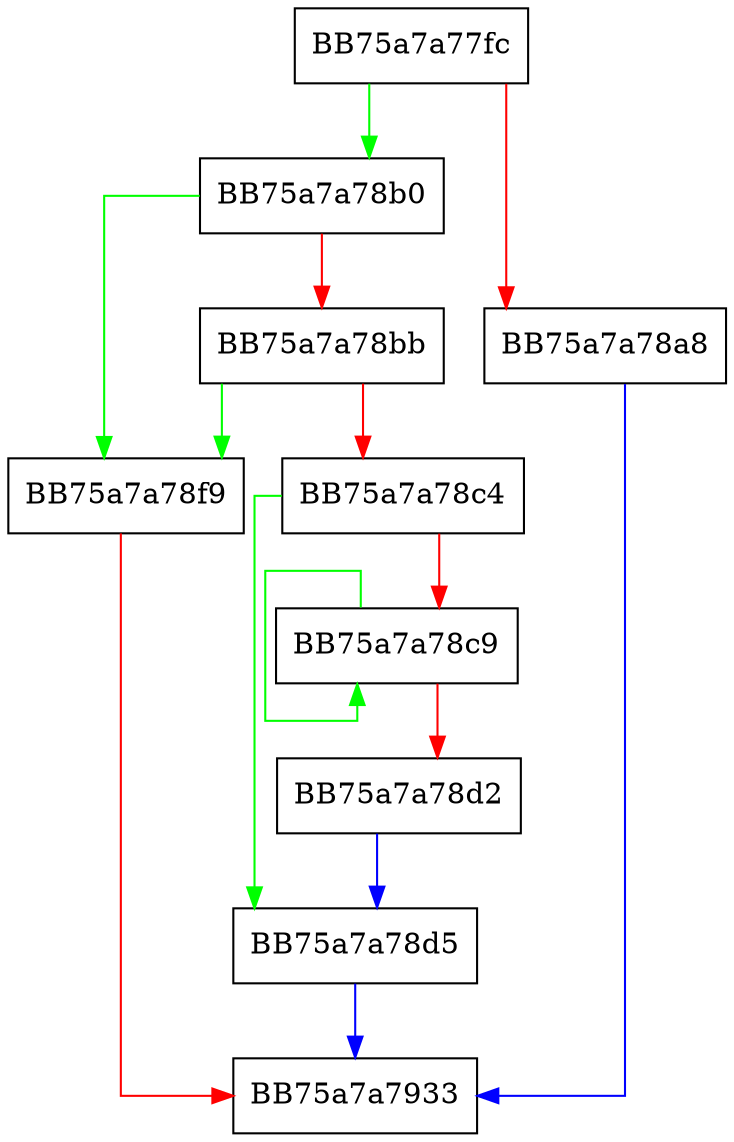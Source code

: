 digraph fp_format_g {
  node [shape="box"];
  graph [splines=ortho];
  BB75a7a77fc -> BB75a7a78b0 [color="green"];
  BB75a7a77fc -> BB75a7a78a8 [color="red"];
  BB75a7a78a8 -> BB75a7a7933 [color="blue"];
  BB75a7a78b0 -> BB75a7a78f9 [color="green"];
  BB75a7a78b0 -> BB75a7a78bb [color="red"];
  BB75a7a78bb -> BB75a7a78f9 [color="green"];
  BB75a7a78bb -> BB75a7a78c4 [color="red"];
  BB75a7a78c4 -> BB75a7a78d5 [color="green"];
  BB75a7a78c4 -> BB75a7a78c9 [color="red"];
  BB75a7a78c9 -> BB75a7a78c9 [color="green"];
  BB75a7a78c9 -> BB75a7a78d2 [color="red"];
  BB75a7a78d2 -> BB75a7a78d5 [color="blue"];
  BB75a7a78d5 -> BB75a7a7933 [color="blue"];
  BB75a7a78f9 -> BB75a7a7933 [color="red"];
}